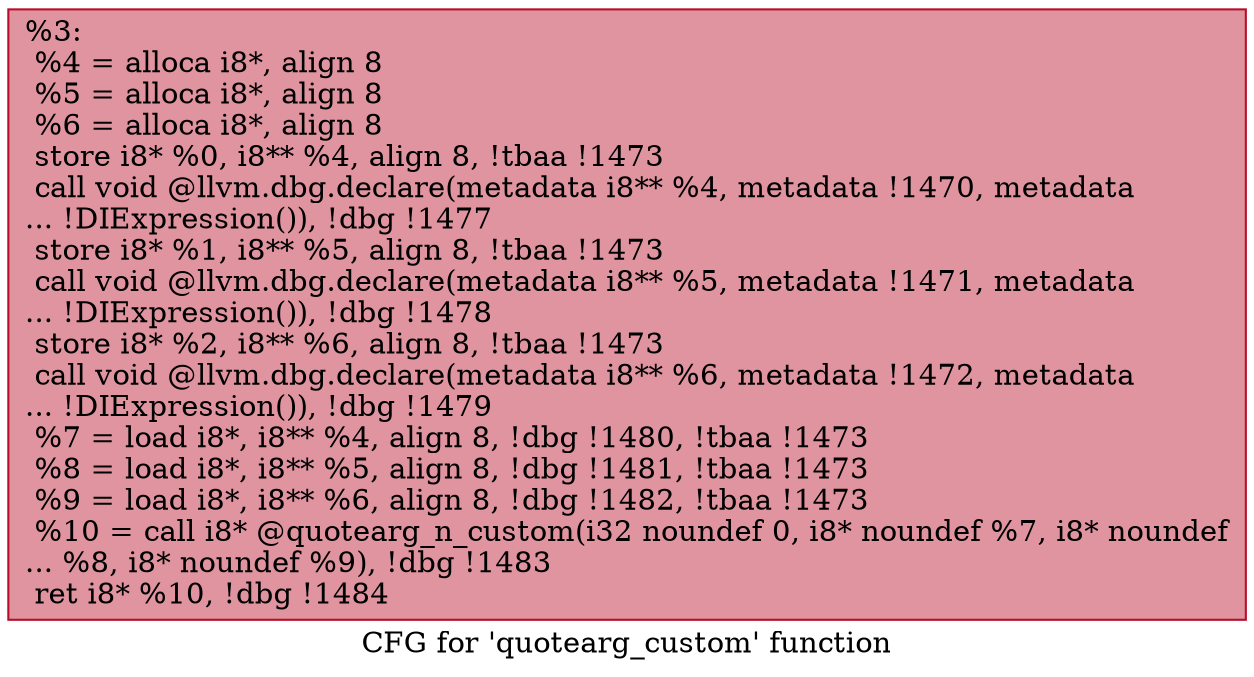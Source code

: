 digraph "CFG for 'quotearg_custom' function" {
	label="CFG for 'quotearg_custom' function";

	Node0x1108f30 [shape=record,color="#b70d28ff", style=filled, fillcolor="#b70d2870",label="{%3:\l  %4 = alloca i8*, align 8\l  %5 = alloca i8*, align 8\l  %6 = alloca i8*, align 8\l  store i8* %0, i8** %4, align 8, !tbaa !1473\l  call void @llvm.dbg.declare(metadata i8** %4, metadata !1470, metadata\l... !DIExpression()), !dbg !1477\l  store i8* %1, i8** %5, align 8, !tbaa !1473\l  call void @llvm.dbg.declare(metadata i8** %5, metadata !1471, metadata\l... !DIExpression()), !dbg !1478\l  store i8* %2, i8** %6, align 8, !tbaa !1473\l  call void @llvm.dbg.declare(metadata i8** %6, metadata !1472, metadata\l... !DIExpression()), !dbg !1479\l  %7 = load i8*, i8** %4, align 8, !dbg !1480, !tbaa !1473\l  %8 = load i8*, i8** %5, align 8, !dbg !1481, !tbaa !1473\l  %9 = load i8*, i8** %6, align 8, !dbg !1482, !tbaa !1473\l  %10 = call i8* @quotearg_n_custom(i32 noundef 0, i8* noundef %7, i8* noundef\l... %8, i8* noundef %9), !dbg !1483\l  ret i8* %10, !dbg !1484\l}"];
}

